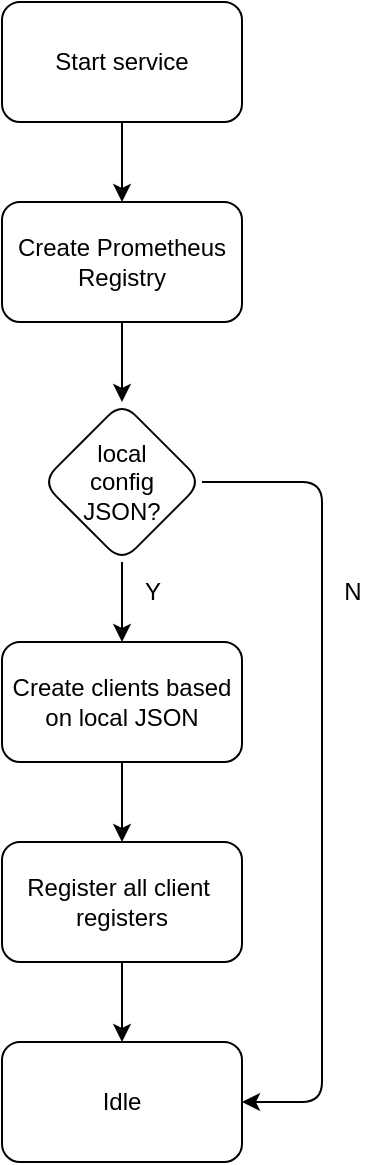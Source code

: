 <mxfile>
    <diagram id="FYIMe-jzkQlJ6MDuBC93" name="Seite-1">
        <mxGraphModel dx="1163" dy="603" grid="1" gridSize="10" guides="1" tooltips="1" connect="1" arrows="1" fold="1" page="1" pageScale="1" pageWidth="1169" pageHeight="827" math="0" shadow="0">
            <root>
                <mxCell id="0"/>
                <mxCell id="1" parent="0"/>
                <mxCell id="4" value="" style="edgeStyle=none;html=1;" parent="1" source="2" target="3" edge="1">
                    <mxGeometry relative="1" as="geometry"/>
                </mxCell>
                <mxCell id="2" value="Start service" style="rounded=1;whiteSpace=wrap;html=1;" parent="1" vertex="1">
                    <mxGeometry x="320" y="100" width="120" height="60" as="geometry"/>
                </mxCell>
                <mxCell id="7" value="" style="edgeStyle=none;html=1;" parent="1" source="3" target="6" edge="1">
                    <mxGeometry relative="1" as="geometry"/>
                </mxCell>
                <mxCell id="3" value="Create Prometheus&lt;br&gt;Registry" style="rounded=1;whiteSpace=wrap;html=1;" parent="1" vertex="1">
                    <mxGeometry x="320" y="200" width="120" height="60" as="geometry"/>
                </mxCell>
                <mxCell id="9" value="" style="edgeStyle=none;html=1;" parent="1" source="6" target="8" edge="1">
                    <mxGeometry relative="1" as="geometry"/>
                </mxCell>
                <mxCell id="13" style="edgeStyle=none;html=1;exitX=1;exitY=0.5;exitDx=0;exitDy=0;entryX=1;entryY=0.5;entryDx=0;entryDy=0;" parent="1" source="6" target="15" edge="1">
                    <mxGeometry relative="1" as="geometry">
                        <Array as="points">
                            <mxPoint x="480" y="340"/>
                            <mxPoint x="480" y="650"/>
                        </Array>
                        <mxPoint x="480" y="580" as="targetPoint"/>
                    </mxGeometry>
                </mxCell>
                <mxCell id="6" value="local&lt;br&gt;config &lt;br&gt;JSON?" style="rhombus;whiteSpace=wrap;html=1;rounded=1;" parent="1" vertex="1">
                    <mxGeometry x="340" y="300" width="80" height="80" as="geometry"/>
                </mxCell>
                <mxCell id="12" value="" style="edgeStyle=none;html=1;" parent="1" source="8" target="11" edge="1">
                    <mxGeometry relative="1" as="geometry"/>
                </mxCell>
                <mxCell id="8" value="Create clients based on local JSON" style="whiteSpace=wrap;html=1;rounded=1;" parent="1" vertex="1">
                    <mxGeometry x="320" y="420" width="120" height="60" as="geometry"/>
                </mxCell>
                <mxCell id="10" value="Y" style="text;html=1;align=center;verticalAlign=middle;resizable=0;points=[];autosize=1;strokeColor=none;fillColor=none;" parent="1" vertex="1">
                    <mxGeometry x="380" y="380" width="30" height="30" as="geometry"/>
                </mxCell>
                <mxCell id="16" value="" style="edgeStyle=none;html=1;" edge="1" parent="1" source="11" target="15">
                    <mxGeometry relative="1" as="geometry"/>
                </mxCell>
                <mxCell id="11" value="Register all client&amp;nbsp;&lt;br&gt;registers" style="whiteSpace=wrap;html=1;rounded=1;" parent="1" vertex="1">
                    <mxGeometry x="320" y="520" width="120" height="60" as="geometry"/>
                </mxCell>
                <mxCell id="14" value="N" style="text;html=1;align=center;verticalAlign=middle;resizable=0;points=[];autosize=1;strokeColor=none;fillColor=none;" parent="1" vertex="1">
                    <mxGeometry x="480" y="380" width="30" height="30" as="geometry"/>
                </mxCell>
                <mxCell id="15" value="Idle" style="whiteSpace=wrap;html=1;rounded=1;" vertex="1" parent="1">
                    <mxGeometry x="320" y="620" width="120" height="60" as="geometry"/>
                </mxCell>
            </root>
        </mxGraphModel>
    </diagram>
</mxfile>